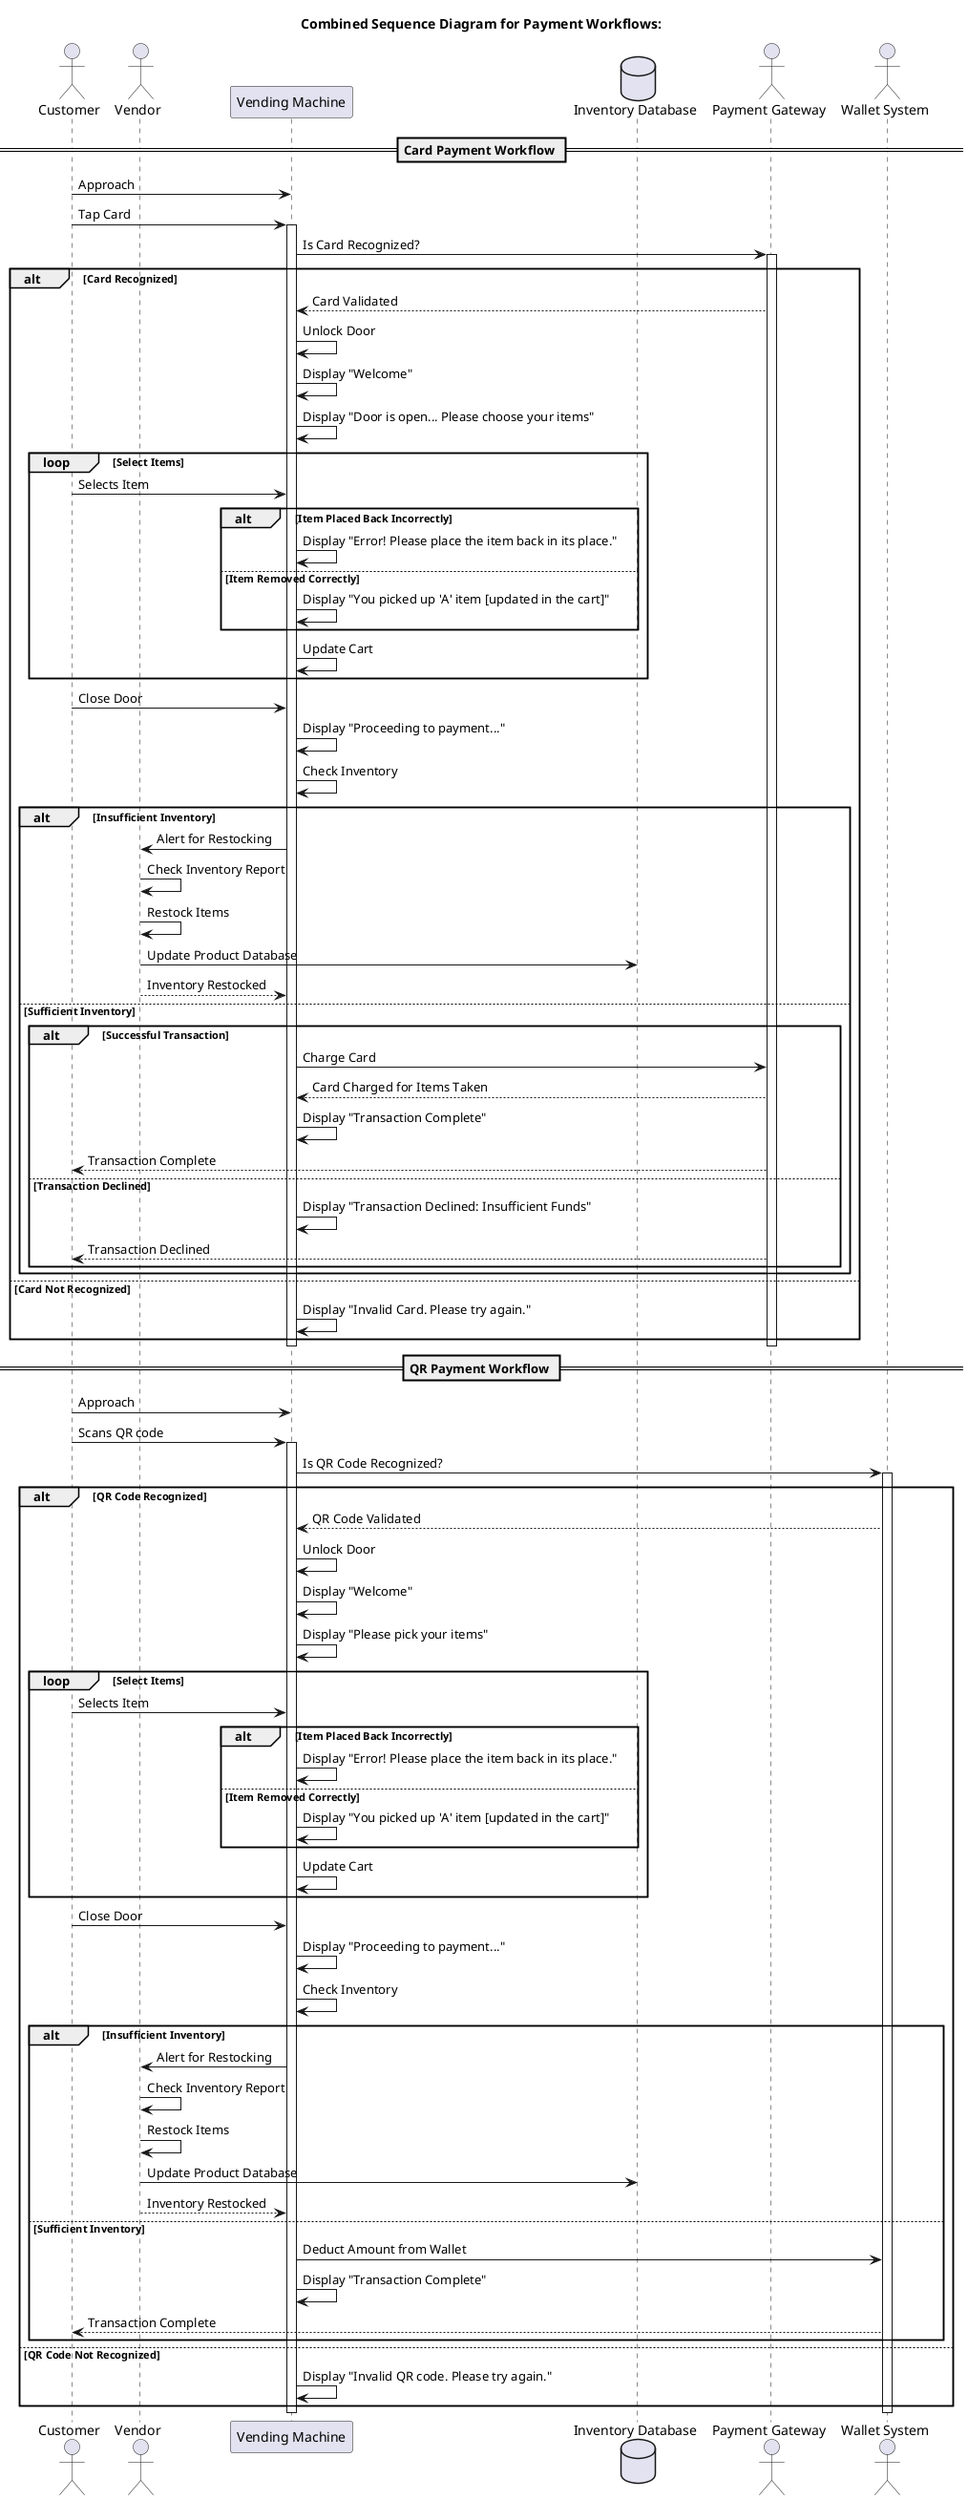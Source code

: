 'combined

@startuml
title Combined Sequence Diagram for Payment Workflows:

actor Customer
actor Vendor
Participant "Vending Machine" as VM
Database "Inventory Database" as DB
actor "Payment Gateway" as PG
actor "Wallet System" as WS

== Card Payment Workflow ==

Customer -> VM: Approach
Customer -> VM: Tap Card
activate VM
VM -> PG: Is Card Recognized?
activate PG
alt Card Recognized
    PG --> VM: Card Validated
    VM -> VM: Unlock Door
    VM -> VM: Display "Welcome"
    VM -> VM: Display "Door is open... Please choose your items"
    loop Select Items
        Customer -> VM: Selects Item
        alt Item Placed Back Incorrectly
            VM -> VM: Display "Error! Please place the item back in its place."
        else Item Removed Correctly
            VM -> VM: Display "You picked up 'A' item [updated in the cart]"
        end
        VM -> VM: Update Cart
    end
    Customer -> VM: Close Door
    VM -> VM: Display "Proceeding to payment..."
    VM -> VM: Check Inventory
    alt Insufficient Inventory
        VM -> Vendor: Alert for Restocking
        Vendor -> Vendor: Check Inventory Report
        Vendor -> Vendor: Restock Items
        Vendor -> DB: Update Product Database
        Vendor --> VM: Inventory Restocked
    else Sufficient Inventory
        alt Successful Transaction
            VM -> PG: Charge Card
            PG --> VM: Card Charged for Items Taken
            VM -> VM: Display "Transaction Complete"
            PG --> Customer: Transaction Complete
        else Transaction Declined
            VM -> VM: Display "Transaction Declined: Insufficient Funds"
            PG --> Customer: Transaction Declined
        end
    end
else Card Not Recognized
    VM -> VM: Display "Invalid Card. Please try again."
end

deactivate VM
deactivate PG

== QR Payment Workflow ==

Customer -> VM: Approach
Customer -> VM: Scans QR code
activate VM
VM -> WS: Is QR Code Recognized?
activate WS
alt QR Code Recognized
    WS --> VM: QR Code Validated
    VM -> VM: Unlock Door
    VM -> VM: Display "Welcome"
    VM -> VM: Display "Please pick your items"
    loop Select Items
        Customer -> VM: Selects Item
        alt Item Placed Back Incorrectly
            VM -> VM: Display "Error! Please place the item back in its place."
        else Item Removed Correctly
            VM -> VM: Display "You picked up 'A' item [updated in the cart]"
        end
        VM -> VM: Update Cart
    end
    Customer -> VM: Close Door
    VM -> VM: Display "Proceeding to payment..."
    VM -> VM: Check Inventory
    alt Insufficient Inventory
        VM -> Vendor: Alert for Restocking
        Vendor -> Vendor: Check Inventory Report
        Vendor -> Vendor: Restock Items
        Vendor -> DB: Update Product Database
        Vendor --> VM: Inventory Restocked
    else Sufficient Inventory
        VM -> WS: Deduct Amount from Wallet
        VM -> VM: Display "Transaction Complete"
        WS --> Customer: Transaction Complete
    end
else QR Code Not Recognized
    VM -> VM: Display "Invalid QR code. Please try again."
end

deactivate VM
deactivate WS
@enduml




'card payment only

@startuml

title Sequence Diagram for Card Payment Workflow:
actor Customer
actor Vendor
Participant "Vending Machine" as VM
Database "Inventory Database" as DB
actor "Payment Gateway" as PG

Customer -> VM: Approach
Customer -> VM: Tap Card
activate VM
VM -> PG: Is Card Recognized?
activate PG
alt Card Recognized
    PG --> VM: Card Validated
    VM -> VM: Unlock Door
    VM -> VM: Display "Welcome"
    VM -> VM: Display "Door is open... Please choose your items"
    loop Select Items
        Customer -> VM: Selects Item
        alt Item Placed Back Incorrectly
            VM -> VM: Display "Error! Please place the item back in its place."
        else Item Removed Correctly
            VM -> VM: Display "You picked up 'A' item [updated in the cart]"
        end
        VM -> VM: Update Cart
    end
    Customer -> VM: Close Door
    VM -> VM: Display "Proceeding to payment..."
    VM -> VM: Check Inventory
    alt Insufficient Inventory
        VM -> Vendor: Alert for Restocking
        Vendor -> Vendor: Check Inventory Report
        Vendor -> Vendor: Restock Items
        Vendor -> DB: Update Product Database
        Vendor --> VM: Inventory Restocked
    else Sufficient Inventory
        alt Successful Transaction
            VM -> PG: Charge Card
            PG --> VM: Card Charged for Items Taken
            VM -> VM: Display "Transaction Complete"
            PG --> Customer: Transaction Complete
        else Transaction Declined
            VM -> VM: Display "Transaction Declined: Insufficient Funds"
            PG --> Customer: Transaction Declined
        end
    end
else Card Not Recognized
    VM -> VM: Display "Invalid Card. Please try again."
end

deactivate VM
deactivate PG
@enduml





' QR payment only

@startuml

title Sequence Diagram for QR code Payment Workflow:

actor Customer
actor Vendor
Participant "Vending Machine" as VM
database "Inventory Database" as DB
actor "Wallet System" as WS

Customer -> VM: Approach
Customer -> VM: Scan QR code
activate VM
VM -> WS: Is QR Code Recognized?
activate WS
alt QR Code Recognized
    WS --> VM: QR Code Validated
    VM -> VM: Unlock Door
    VM -> VM: Display "Welcome"
    VM -> VM: Display "Please pick your items"
    loop Select Items
        Customer -> VM: Selects Item
        alt Item Placed Back Incorrectly
            VM -> VM: Display "Error! Please place the item back in its place."
        else Item Removed Correctly
            VM -> VM: Display "You picked up 'A' item [updated in the cart]"
        end
        VM -> VM: Update Cart
    end
    Customer -> VM: Close Door
    VM -> VM: Display "Proceeding to payment"
    VM -> VM: Check Inventory
    alt Insufficient Inventory
        VM -> Vendor: Alert for Restocking
        Vendor -> Vendor: Check Inventory Report
        Vendor -> Vendor: Restock Items
        Vendor -> DB: Update Product Database
        Vendor --> VM: Inventory Restocked
    else Sufficient Inventory
        alt Sufficient Funds
            VM -> WS: Deduct Amount from Wallet
            WS --> VM: Payment Successful
            VM -> VM: Display "Transaction Complete"
            WS --> Customer: Transaction Complete
        else Insufficient Funds
            VM -> WS: Deduct Amount from Wallet
            WS --> VM: Transaction Declined (Insufficient Funds)
            VM -> VM: Display "Transaction Declined: Insufficient Funds"
            WS --> Customer: Transaction Declined
        end
    end
else QR Code Not Recognized
    VM -> VM: Display "Invalid QR code. Please try again."
end

deactivate VM
deactivate WS
@enduml